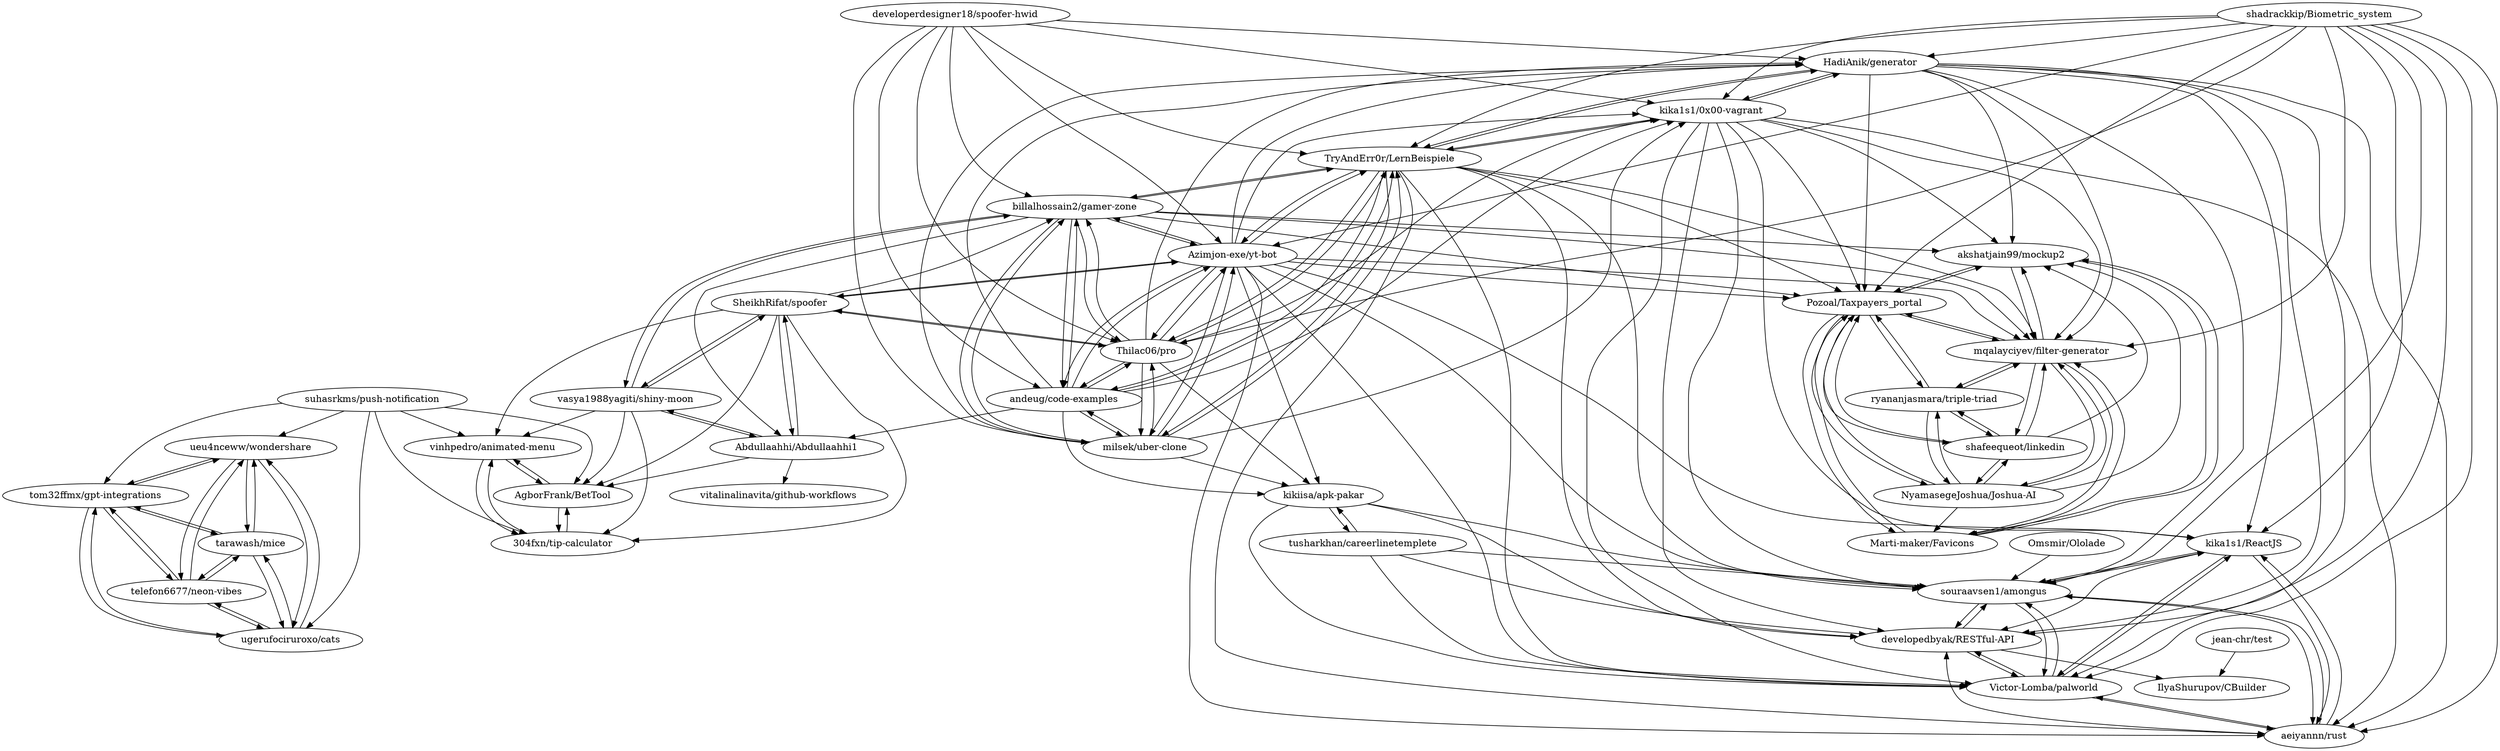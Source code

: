 digraph G {
"shadrackkip/Biometric_system" -> "HadiAnik/generator"
"shadrackkip/Biometric_system" -> "kika1s1/0x00-vagrant"
"shadrackkip/Biometric_system" -> "Azimjon-exe/yt-bot"
"shadrackkip/Biometric_system" -> "Thilac06/pro"
"shadrackkip/Biometric_system" -> "kika1s1/ReactJS"
"shadrackkip/Biometric_system" -> "souraavsen1/amongus"
"shadrackkip/Biometric_system" -> "Victor-Lomba/palworld"
"shadrackkip/Biometric_system" -> "aeiyannn/rust"
"shadrackkip/Biometric_system" -> "developedbyak/RESTful-API"
"shadrackkip/Biometric_system" -> "TryAndErr0r/LernBeispiele"
"shadrackkip/Biometric_system" -> "Pozoal/Taxpayers_portal"
"shadrackkip/Biometric_system" -> "mqalayciyev/filter-generator"
"tusharkhan/careerlinetemplete" -> "kikiisa/apk-pakar"
"tusharkhan/careerlinetemplete" -> "developedbyak/RESTful-API"
"tusharkhan/careerlinetemplete" -> "souraavsen1/amongus"
"tusharkhan/careerlinetemplete" -> "Victor-Lomba/palworld"
"developerdesigner18/spoofer-hwid" -> "TryAndErr0r/LernBeispiele"
"developerdesigner18/spoofer-hwid" -> "milsek/uber-clone"
"developerdesigner18/spoofer-hwid" -> "Azimjon-exe/yt-bot"
"developerdesigner18/spoofer-hwid" -> "Thilac06/pro"
"developerdesigner18/spoofer-hwid" -> "HadiAnik/generator"
"developerdesigner18/spoofer-hwid" -> "andeug/code-examples"
"developerdesigner18/spoofer-hwid" -> "kika1s1/0x00-vagrant"
"developerdesigner18/spoofer-hwid" -> "billalhossain2/gamer-zone"
"andeug/code-examples" -> "milsek/uber-clone"
"andeug/code-examples" -> "billalhossain2/gamer-zone"
"andeug/code-examples" -> "Thilac06/pro"
"andeug/code-examples" -> "Azimjon-exe/yt-bot"
"andeug/code-examples" -> "TryAndErr0r/LernBeispiele"
"andeug/code-examples" -> "kikiisa/apk-pakar"
"andeug/code-examples" -> "HadiAnik/generator"
"andeug/code-examples" -> "kika1s1/0x00-vagrant"
"andeug/code-examples" -> "Abdullaahhi/Abdullaahhi1"
"Victor-Lomba/palworld" -> "souraavsen1/amongus"
"Victor-Lomba/palworld" -> "developedbyak/RESTful-API"
"Victor-Lomba/palworld" -> "kika1s1/ReactJS"
"Victor-Lomba/palworld" -> "aeiyannn/rust"
"ryananjasmara/triple-triad" -> "NyamasegeJoshua/Joshua-AI"
"ryananjasmara/triple-triad" -> "shafeequeot/linkedin"
"ryananjasmara/triple-triad" -> "Pozoal/Taxpayers_portal"
"ryananjasmara/triple-triad" -> "mqalayciyev/filter-generator"
"HadiAnik/generator" -> "kika1s1/0x00-vagrant"
"HadiAnik/generator" -> "aeiyannn/rust"
"HadiAnik/generator" -> "kika1s1/ReactJS"
"HadiAnik/generator" -> "souraavsen1/amongus"
"HadiAnik/generator" -> "Victor-Lomba/palworld"
"HadiAnik/generator" -> "TryAndErr0r/LernBeispiele"
"HadiAnik/generator" -> "developedbyak/RESTful-API"
"HadiAnik/generator" -> "Pozoal/Taxpayers_portal"
"HadiAnik/generator" -> "mqalayciyev/filter-generator"
"HadiAnik/generator" -> "akshatjain99/mockup2"
"suhasrkms/push-notification" -> "AgborFrank/BetTool"
"suhasrkms/push-notification" -> "304fxn/tip-calculator"
"suhasrkms/push-notification" -> "ueu4nceww/wondershare"
"suhasrkms/push-notification" -> "vinhpedro/animated-menu"
"suhasrkms/push-notification" -> "tom32ffmx/gpt-integrations"
"suhasrkms/push-notification" -> "ugerufociruroxo/cats"
"vinhpedro/animated-menu" -> "AgborFrank/BetTool"
"vinhpedro/animated-menu" -> "304fxn/tip-calculator"
"Pozoal/Taxpayers_portal" -> "mqalayciyev/filter-generator"
"Pozoal/Taxpayers_portal" -> "akshatjain99/mockup2"
"Pozoal/Taxpayers_portal" -> "Marti-maker/Favicons"
"Pozoal/Taxpayers_portal" -> "NyamasegeJoshua/Joshua-AI"
"Pozoal/Taxpayers_portal" -> "shafeequeot/linkedin"
"Pozoal/Taxpayers_portal" -> "ryananjasmara/triple-triad"
"Azimjon-exe/yt-bot" -> "Thilac06/pro"
"Azimjon-exe/yt-bot" -> "milsek/uber-clone"
"Azimjon-exe/yt-bot" -> "TryAndErr0r/LernBeispiele"
"Azimjon-exe/yt-bot" -> "andeug/code-examples"
"Azimjon-exe/yt-bot" -> "billalhossain2/gamer-zone"
"Azimjon-exe/yt-bot" -> "HadiAnik/generator"
"Azimjon-exe/yt-bot" -> "kika1s1/0x00-vagrant"
"Azimjon-exe/yt-bot" -> "SheikhRifat/spoofer"
"Azimjon-exe/yt-bot" -> "aeiyannn/rust"
"Azimjon-exe/yt-bot" -> "kikiisa/apk-pakar"
"Azimjon-exe/yt-bot" -> "Pozoal/Taxpayers_portal"
"Azimjon-exe/yt-bot" -> "Victor-Lomba/palworld"
"Azimjon-exe/yt-bot" -> "souraavsen1/amongus"
"Azimjon-exe/yt-bot" -> "mqalayciyev/filter-generator"
"Azimjon-exe/yt-bot" -> "kika1s1/ReactJS"
"kika1s1/0x00-vagrant" -> "HadiAnik/generator"
"kika1s1/0x00-vagrant" -> "TryAndErr0r/LernBeispiele"
"kika1s1/0x00-vagrant" -> "aeiyannn/rust"
"kika1s1/0x00-vagrant" -> "souraavsen1/amongus"
"kika1s1/0x00-vagrant" -> "Victor-Lomba/palworld"
"kika1s1/0x00-vagrant" -> "developedbyak/RESTful-API"
"kika1s1/0x00-vagrant" -> "kika1s1/ReactJS"
"kika1s1/0x00-vagrant" -> "Pozoal/Taxpayers_portal"
"kika1s1/0x00-vagrant" -> "mqalayciyev/filter-generator"
"kika1s1/0x00-vagrant" -> "akshatjain99/mockup2"
"SheikhRifat/spoofer" -> "Abdullaahhi/Abdullaahhi1"
"SheikhRifat/spoofer" -> "vasya1988yagiti/shiny-moon"
"SheikhRifat/spoofer" -> "Thilac06/pro"
"SheikhRifat/spoofer" -> "Azimjon-exe/yt-bot"
"SheikhRifat/spoofer" -> "AgborFrank/BetTool"
"SheikhRifat/spoofer" -> "billalhossain2/gamer-zone"
"SheikhRifat/spoofer" -> "304fxn/tip-calculator"
"SheikhRifat/spoofer" -> "vinhpedro/animated-menu"
"304fxn/tip-calculator" -> "AgborFrank/BetTool"
"304fxn/tip-calculator" -> "vinhpedro/animated-menu"
"AgborFrank/BetTool" -> "304fxn/tip-calculator"
"AgborFrank/BetTool" -> "vinhpedro/animated-menu"
"souraavsen1/amongus" -> "Victor-Lomba/palworld"
"souraavsen1/amongus" -> "developedbyak/RESTful-API"
"souraavsen1/amongus" -> "kika1s1/ReactJS"
"souraavsen1/amongus" -> "aeiyannn/rust"
"mqalayciyev/filter-generator" -> "Pozoal/Taxpayers_portal"
"mqalayciyev/filter-generator" -> "akshatjain99/mockup2"
"mqalayciyev/filter-generator" -> "Marti-maker/Favicons"
"mqalayciyev/filter-generator" -> "ryananjasmara/triple-triad"
"mqalayciyev/filter-generator" -> "shafeequeot/linkedin"
"mqalayciyev/filter-generator" -> "NyamasegeJoshua/Joshua-AI"
"shafeequeot/linkedin" -> "ryananjasmara/triple-triad"
"shafeequeot/linkedin" -> "NyamasegeJoshua/Joshua-AI"
"shafeequeot/linkedin" -> "Pozoal/Taxpayers_portal"
"shafeequeot/linkedin" -> "mqalayciyev/filter-generator"
"shafeequeot/linkedin" -> "akshatjain99/mockup2"
"TryAndErr0r/LernBeispiele" -> "milsek/uber-clone"
"TryAndErr0r/LernBeispiele" -> "Thilac06/pro"
"TryAndErr0r/LernBeispiele" -> "kika1s1/0x00-vagrant"
"TryAndErr0r/LernBeispiele" -> "Azimjon-exe/yt-bot"
"TryAndErr0r/LernBeispiele" -> "HadiAnik/generator"
"TryAndErr0r/LernBeispiele" -> "andeug/code-examples"
"TryAndErr0r/LernBeispiele" -> "billalhossain2/gamer-zone"
"TryAndErr0r/LernBeispiele" -> "developedbyak/RESTful-API"
"TryAndErr0r/LernBeispiele" -> "Pozoal/Taxpayers_portal"
"TryAndErr0r/LernBeispiele" -> "mqalayciyev/filter-generator"
"TryAndErr0r/LernBeispiele" -> "aeiyannn/rust"
"TryAndErr0r/LernBeispiele" -> "Victor-Lomba/palworld"
"TryAndErr0r/LernBeispiele" -> "souraavsen1/amongus"
"kikiisa/apk-pakar" -> "developedbyak/RESTful-API"
"kikiisa/apk-pakar" -> "Victor-Lomba/palworld"
"kikiisa/apk-pakar" -> "tusharkhan/careerlinetemplete"
"kikiisa/apk-pakar" -> "souraavsen1/amongus"
"jean-chr/test" -> "IlyaShurupov/CBuilder"
"developedbyak/RESTful-API" -> "Victor-Lomba/palworld"
"developedbyak/RESTful-API" -> "souraavsen1/amongus"
"developedbyak/RESTful-API" -> "IlyaShurupov/CBuilder"
"aeiyannn/rust" -> "souraavsen1/amongus"
"aeiyannn/rust" -> "Victor-Lomba/palworld"
"aeiyannn/rust" -> "kika1s1/ReactJS"
"aeiyannn/rust" -> "developedbyak/RESTful-API"
"Omsmir/Ololade" -> "souraavsen1/amongus"
"Marti-maker/Favicons" -> "Pozoal/Taxpayers_portal"
"Marti-maker/Favicons" -> "mqalayciyev/filter-generator"
"Marti-maker/Favicons" -> "akshatjain99/mockup2"
"billalhossain2/gamer-zone" -> "milsek/uber-clone"
"billalhossain2/gamer-zone" -> "andeug/code-examples"
"billalhossain2/gamer-zone" -> "Thilac06/pro"
"billalhossain2/gamer-zone" -> "Azimjon-exe/yt-bot"
"billalhossain2/gamer-zone" -> "TryAndErr0r/LernBeispiele"
"billalhossain2/gamer-zone" -> "mqalayciyev/filter-generator"
"billalhossain2/gamer-zone" -> "Pozoal/Taxpayers_portal"
"billalhossain2/gamer-zone" -> "akshatjain99/mockup2"
"billalhossain2/gamer-zone" -> "Abdullaahhi/Abdullaahhi1"
"billalhossain2/gamer-zone" -> "vasya1988yagiti/shiny-moon"
"Thilac06/pro" -> "milsek/uber-clone"
"Thilac06/pro" -> "Azimjon-exe/yt-bot"
"Thilac06/pro" -> "TryAndErr0r/LernBeispiele"
"Thilac06/pro" -> "andeug/code-examples"
"Thilac06/pro" -> "billalhossain2/gamer-zone"
"Thilac06/pro" -> "kika1s1/0x00-vagrant"
"Thilac06/pro" -> "HadiAnik/generator"
"Thilac06/pro" -> "SheikhRifat/spoofer"
"Thilac06/pro" -> "kikiisa/apk-pakar"
"kika1s1/ReactJS" -> "Victor-Lomba/palworld"
"kika1s1/ReactJS" -> "souraavsen1/amongus"
"kika1s1/ReactJS" -> "developedbyak/RESTful-API"
"kika1s1/ReactJS" -> "aeiyannn/rust"
"akshatjain99/mockup2" -> "Pozoal/Taxpayers_portal"
"akshatjain99/mockup2" -> "mqalayciyev/filter-generator"
"akshatjain99/mockup2" -> "Marti-maker/Favicons"
"NyamasegeJoshua/Joshua-AI" -> "ryananjasmara/triple-triad"
"NyamasegeJoshua/Joshua-AI" -> "shafeequeot/linkedin"
"NyamasegeJoshua/Joshua-AI" -> "Pozoal/Taxpayers_portal"
"NyamasegeJoshua/Joshua-AI" -> "mqalayciyev/filter-generator"
"NyamasegeJoshua/Joshua-AI" -> "akshatjain99/mockup2"
"NyamasegeJoshua/Joshua-AI" -> "Marti-maker/Favicons"
"vasya1988yagiti/shiny-moon" -> "Abdullaahhi/Abdullaahhi1"
"vasya1988yagiti/shiny-moon" -> "SheikhRifat/spoofer"
"vasya1988yagiti/shiny-moon" -> "AgborFrank/BetTool"
"vasya1988yagiti/shiny-moon" -> "304fxn/tip-calculator"
"vasya1988yagiti/shiny-moon" -> "billalhossain2/gamer-zone"
"vasya1988yagiti/shiny-moon" -> "vinhpedro/animated-menu"
"telefon6677/neon-vibes" -> "tom32ffmx/gpt-integrations"
"telefon6677/neon-vibes" -> "ugerufociruroxo/cats"
"telefon6677/neon-vibes" -> "ueu4nceww/wondershare"
"telefon6677/neon-vibes" -> "tarawash/mice"
"tarawash/mice" -> "ugerufociruroxo/cats"
"tarawash/mice" -> "tom32ffmx/gpt-integrations"
"tarawash/mice" -> "ueu4nceww/wondershare"
"tarawash/mice" -> "telefon6677/neon-vibes"
"ueu4nceww/wondershare" -> "tom32ffmx/gpt-integrations"
"ueu4nceww/wondershare" -> "ugerufociruroxo/cats"
"ueu4nceww/wondershare" -> "tarawash/mice"
"ueu4nceww/wondershare" -> "telefon6677/neon-vibes"
"ugerufociruroxo/cats" -> "tom32ffmx/gpt-integrations"
"ugerufociruroxo/cats" -> "ueu4nceww/wondershare"
"ugerufociruroxo/cats" -> "tarawash/mice"
"ugerufociruroxo/cats" -> "telefon6677/neon-vibes"
"Abdullaahhi/Abdullaahhi1" -> "vasya1988yagiti/shiny-moon"
"Abdullaahhi/Abdullaahhi1" -> "SheikhRifat/spoofer"
"Abdullaahhi/Abdullaahhi1" -> "vitalinalinavita/github-workflows"
"Abdullaahhi/Abdullaahhi1" -> "AgborFrank/BetTool"
"milsek/uber-clone" -> "Thilac06/pro"
"milsek/uber-clone" -> "TryAndErr0r/LernBeispiele"
"milsek/uber-clone" -> "andeug/code-examples"
"milsek/uber-clone" -> "Azimjon-exe/yt-bot"
"milsek/uber-clone" -> "billalhossain2/gamer-zone"
"milsek/uber-clone" -> "HadiAnik/generator"
"milsek/uber-clone" -> "kika1s1/0x00-vagrant"
"milsek/uber-clone" -> "kikiisa/apk-pakar"
"tom32ffmx/gpt-integrations" -> "ueu4nceww/wondershare"
"tom32ffmx/gpt-integrations" -> "ugerufociruroxo/cats"
"tom32ffmx/gpt-integrations" -> "tarawash/mice"
"tom32ffmx/gpt-integrations" -> "telefon6677/neon-vibes"
"shadrackkip/Biometric_system" ["l"="2.919,44.439"]
"HadiAnik/generator" ["l"="2.952,44.436"]
"kika1s1/0x00-vagrant" ["l"="2.937,44.443"]
"Azimjon-exe/yt-bot" ["l"="2.966,44.448"]
"Thilac06/pro" ["l"="2.987,44.46"]
"kika1s1/ReactJS" ["l"="2.916,44.419"]
"souraavsen1/amongus" ["l"="2.946,44.41"]
"Victor-Lomba/palworld" ["l"="2.952,44.419"]
"aeiyannn/rust" ["l"="2.933,44.425"]
"developedbyak/RESTful-API" ["l"="2.928,44.409"]
"TryAndErr0r/LernBeispiele" ["l"="2.949,44.454"]
"Pozoal/Taxpayers_portal" ["l"="2.912,44.47"]
"mqalayciyev/filter-generator" ["l"="2.926,44.473"]
"tusharkhan/careerlinetemplete" ["l"="2.97,44.394"]
"kikiisa/apk-pakar" ["l"="2.979,44.418"]
"developerdesigner18/spoofer-hwid" ["l"="3.008,44.446"]
"milsek/uber-clone" ["l"="2.984,44.441"]
"andeug/code-examples" ["l"="2.969,44.464"]
"billalhossain2/gamer-zone" ["l"="2.971,44.477"]
"Abdullaahhi/Abdullaahhi1" ["l"="2.987,44.507"]
"ryananjasmara/triple-triad" ["l"="2.898,44.496"]
"NyamasegeJoshua/Joshua-AI" ["l"="2.892,44.482"]
"shafeequeot/linkedin" ["l"="2.913,44.489"]
"akshatjain99/mockup2" ["l"="2.906,44.46"]
"suhasrkms/push-notification" ["l"="3.064,44.544"]
"AgborFrank/BetTool" ["l"="3.023,44.521"]
"304fxn/tip-calculator" ["l"="3.041,44.523"]
"ueu4nceww/wondershare" ["l"="3.085,44.564"]
"vinhpedro/animated-menu" ["l"="3.044,44.511"]
"tom32ffmx/gpt-integrations" ["l"="3.102,44.564"]
"ugerufociruroxo/cats" ["l"="3.081,44.575"]
"Marti-maker/Favicons" ["l"="2.884,44.468"]
"SheikhRifat/spoofer" ["l"="3.005,44.488"]
"vasya1988yagiti/shiny-moon" ["l"="3.011,44.504"]
"jean-chr/test" ["l"="2.817,44.405"]
"IlyaShurupov/CBuilder" ["l"="2.861,44.395"]
"Omsmir/Ololade" ["l"="2.943,44.37"]
"telefon6677/neon-vibes" ["l"="3.093,44.584"]
"tarawash/mice" ["l"="3.109,44.576"]
"vitalinalinavita/github-workflows" ["l"="2.971,44.541"]
}